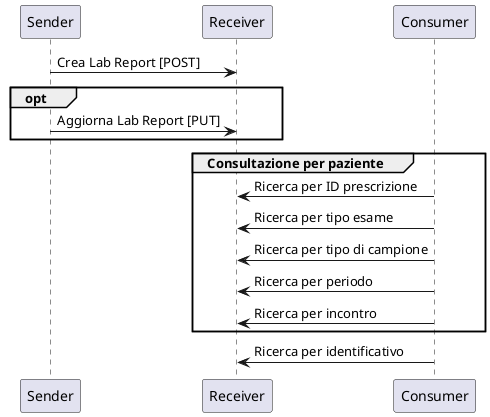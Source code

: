 @startuml
Sender -> Receiver: Crea Lab Report [POST]
opt
   Sender -> Receiver:  Aggiorna Lab Report [PUT]
end
group Consultazione per paziente
   Consumer -> Receiver: Ricerca per ID prescrizione
   Consumer -> Receiver: Ricerca per tipo esame
   Consumer -> Receiver: Ricerca per tipo di campione
   Consumer -> Receiver: Ricerca per periodo
   Consumer -> Receiver: Ricerca per incontro
end
Consumer -> Receiver: Ricerca per identificativo 
@enduml
